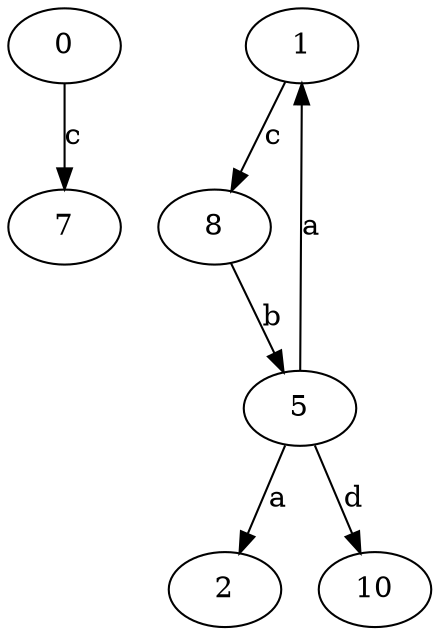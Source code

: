 strict digraph  {
0;
1;
2;
5;
7;
8;
10;
0 -> 7  [label=c];
1 -> 8  [label=c];
5 -> 1  [label=a];
5 -> 2  [label=a];
5 -> 10  [label=d];
8 -> 5  [label=b];
}
